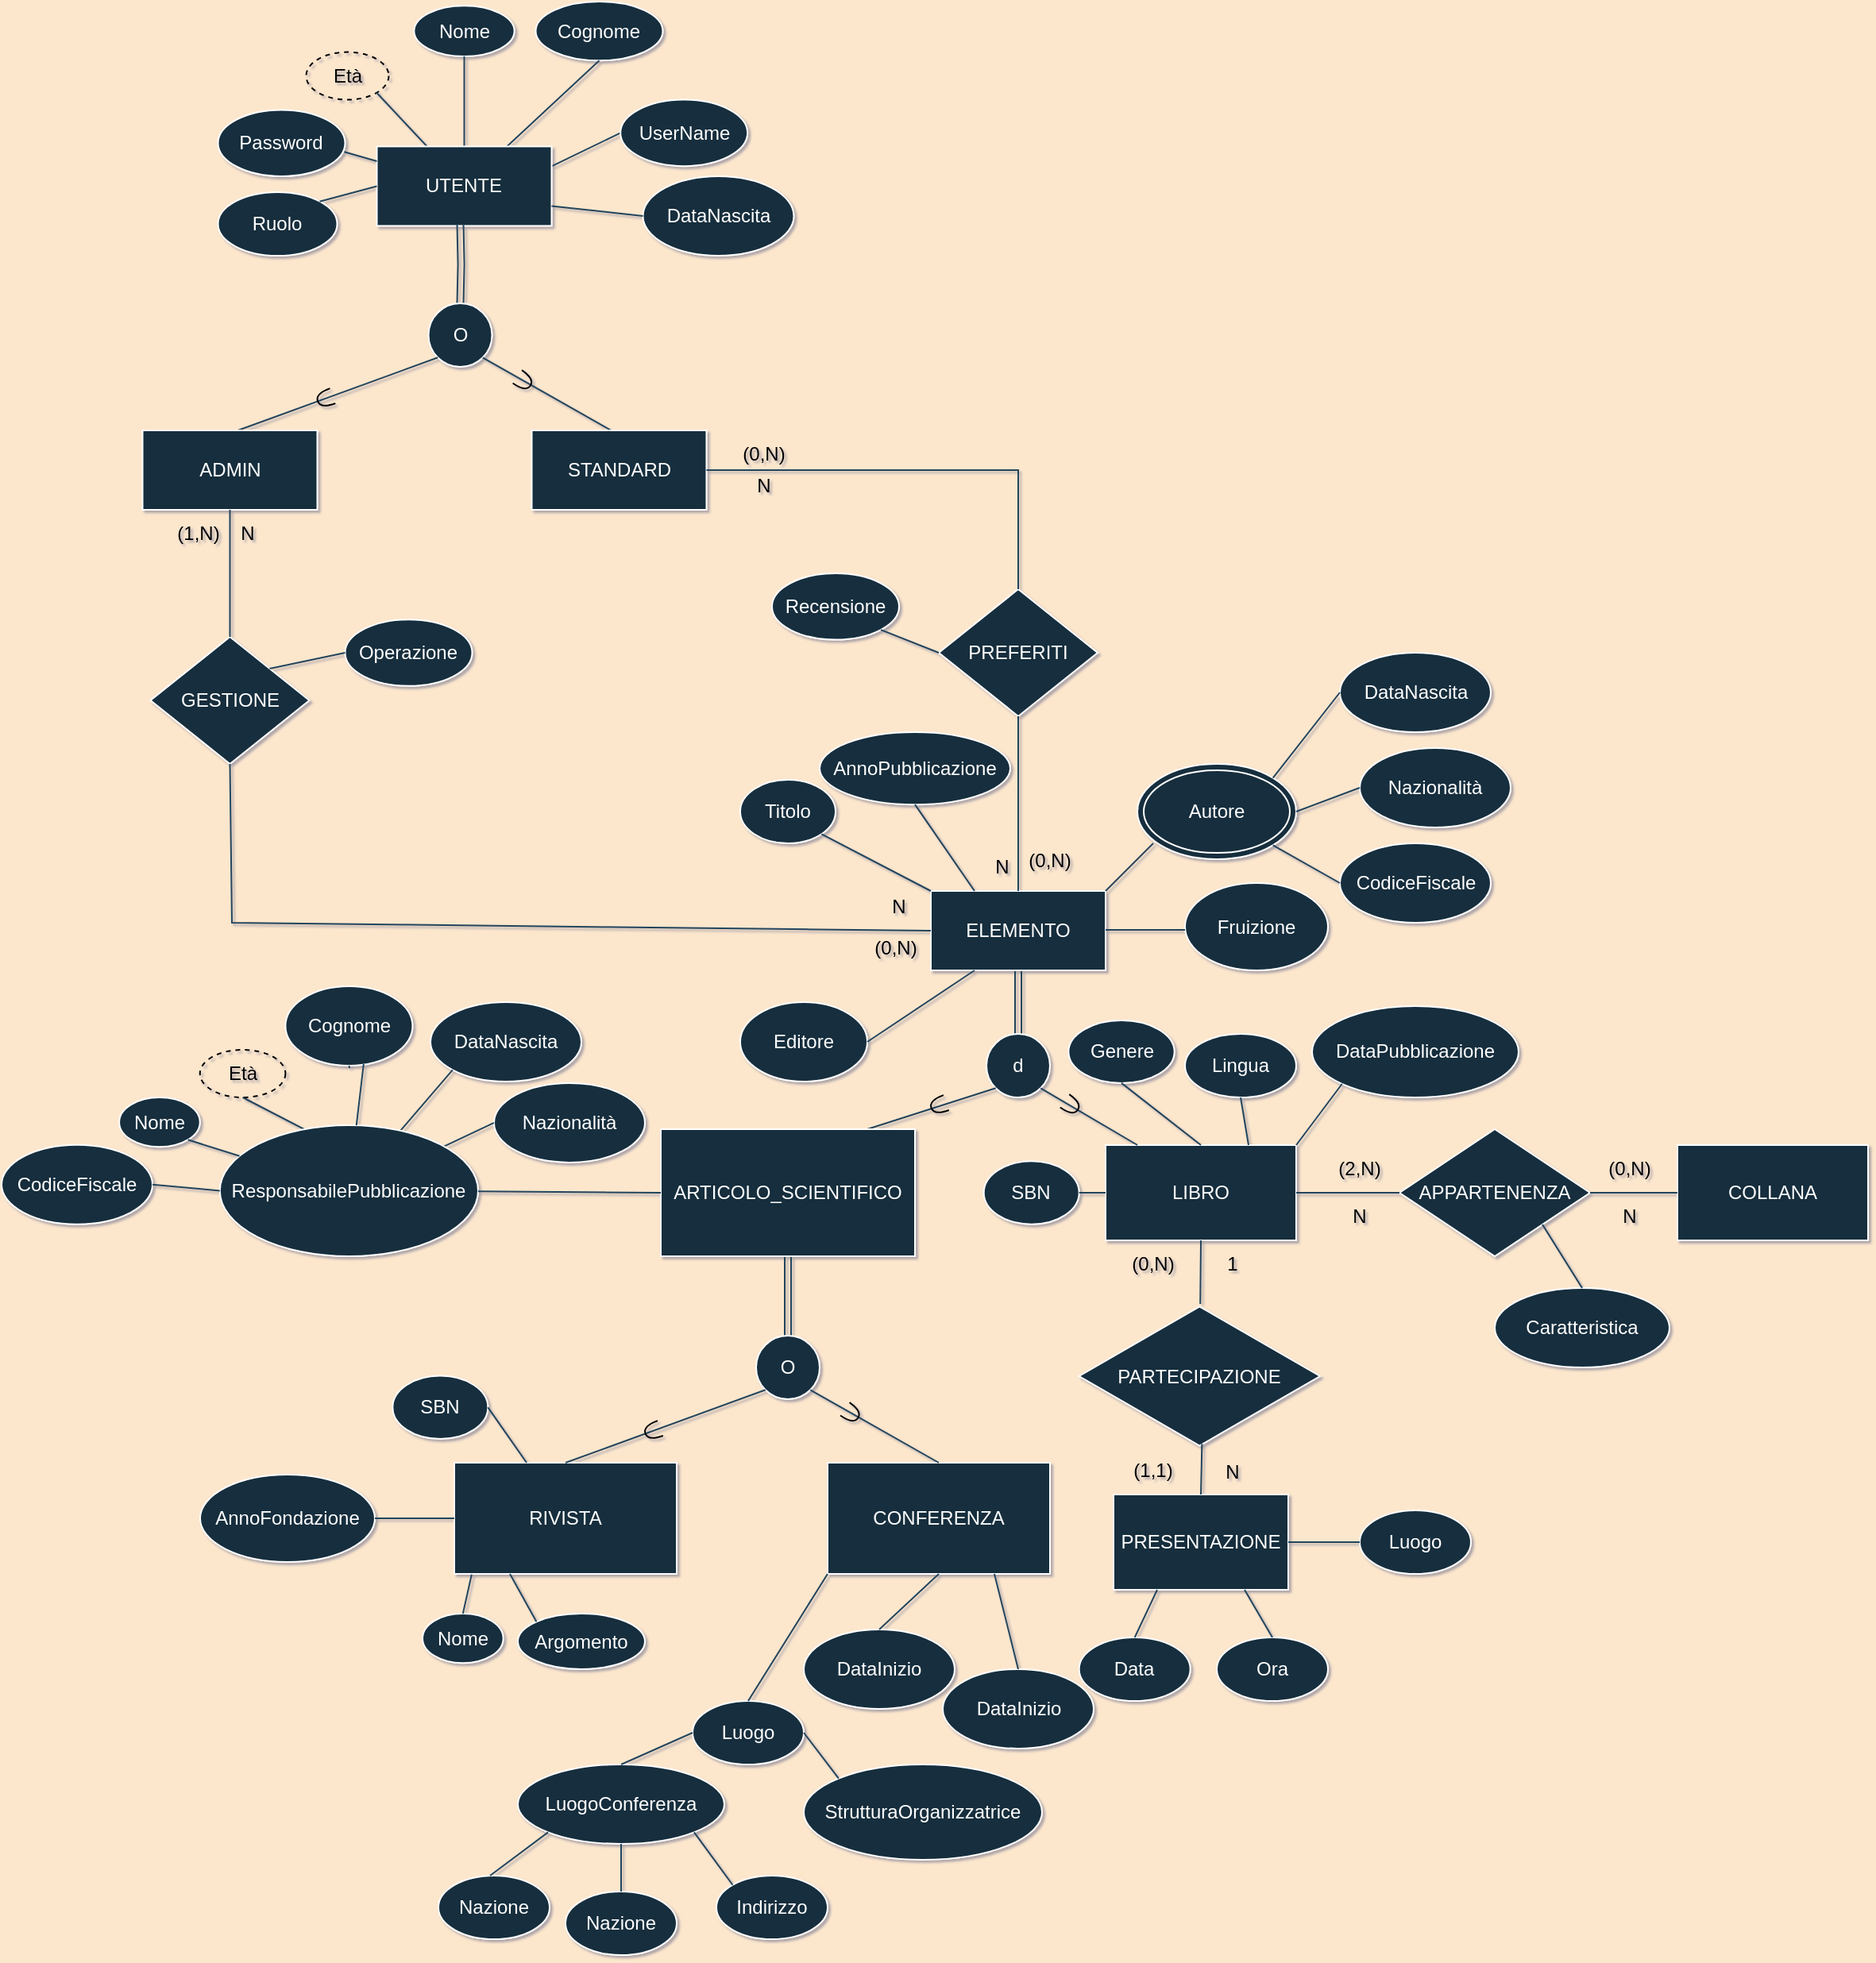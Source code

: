<mxfile version="20.6.0" type="device"><diagram id="M-CdDoBV60Qnlm4ifn4K" name="Pagina-1"><mxGraphModel dx="2153" dy="1715" grid="1" gridSize="10" guides="1" tooltips="1" connect="1" arrows="1" fold="1" page="1" pageScale="1" pageWidth="827" pageHeight="1169" background="#FCE7CD" math="0" shadow="1"><root><mxCell id="0"/><mxCell id="1" parent="0"/><mxCell id="KIYsPXz1NXXI_963rC55-44" style="edgeStyle=orthogonalEdgeStyle;shape=link;rounded=0;orthogonalLoop=1;jettySize=auto;html=1;exitX=0.5;exitY=1;exitDx=0;exitDy=0;labelBackgroundColor=#FCE7CD;strokeColor=#23445D;" parent="1" source="KIYsPXz1NXXI_963rC55-1" edge="1"><mxGeometry relative="1" as="geometry"><mxPoint x="80" y="230.0" as="targetPoint"/></mxGeometry></mxCell><mxCell id="KIYsPXz1NXXI_963rC55-1" value="ELEMENTO" style="rounded=0;whiteSpace=wrap;html=1;fillColor=#182E3E;strokeColor=#FFFFFF;fontColor=#FFFFFF;" parent="1" vertex="1"><mxGeometry x="25" y="140" width="110" height="50" as="geometry"/></mxCell><mxCell id="KIYsPXz1NXXI_963rC55-2" value="ARTICOLO_SCIENTIFICO" style="rounded=0;whiteSpace=wrap;html=1;fillColor=#182E3E;strokeColor=#FFFFFF;fontColor=#FFFFFF;" parent="1" vertex="1"><mxGeometry x="-145" y="290" width="160" height="80" as="geometry"/></mxCell><mxCell id="KIYsPXz1NXXI_963rC55-3" value="LIBRO" style="rounded=0;whiteSpace=wrap;html=1;fillColor=#182E3E;strokeColor=#FFFFFF;fontColor=#FFFFFF;" parent="1" vertex="1"><mxGeometry x="135" y="300" width="120" height="60" as="geometry"/></mxCell><mxCell id="KIYsPXz1NXXI_963rC55-4" value="Titolo" style="ellipse;whiteSpace=wrap;html=1;fillColor=#182E3E;strokeColor=#FFFFFF;fontColor=#FFFFFF;" parent="1" vertex="1"><mxGeometry x="-95" y="70" width="60" height="40" as="geometry"/></mxCell><mxCell id="KIYsPXz1NXXI_963rC55-8" value="" style="endArrow=none;html=1;rounded=0;exitX=1;exitY=1;exitDx=0;exitDy=0;labelBackgroundColor=#FCE7CD;strokeColor=#23445D;entryX=0;entryY=0;entryDx=0;entryDy=0;" parent="1" source="KIYsPXz1NXXI_963rC55-4" target="KIYsPXz1NXXI_963rC55-1" edge="1"><mxGeometry width="50" height="50" relative="1" as="geometry"><mxPoint x="35" y="120" as="sourcePoint"/><mxPoint x="85" y="70" as="targetPoint"/></mxGeometry></mxCell><mxCell id="KIYsPXz1NXXI_963rC55-9" value="AnnoPubblicazione" style="ellipse;whiteSpace=wrap;html=1;fillColor=#182E3E;strokeColor=#FFFFFF;fontColor=#FFFFFF;" parent="1" vertex="1"><mxGeometry x="-45" y="40" width="120" height="45.58" as="geometry"/></mxCell><mxCell id="KIYsPXz1NXXI_963rC55-11" value="" style="endArrow=none;html=1;rounded=0;entryX=0.5;entryY=1;entryDx=0;entryDy=0;labelBackgroundColor=#FCE7CD;strokeColor=#23445D;exitX=0.25;exitY=0;exitDx=0;exitDy=0;" parent="1" target="KIYsPXz1NXXI_963rC55-9" edge="1" source="KIYsPXz1NXXI_963rC55-1"><mxGeometry width="50" height="50" relative="1" as="geometry"><mxPoint x="75" y="140" as="sourcePoint"/><mxPoint x="125" y="90" as="targetPoint"/></mxGeometry></mxCell><mxCell id="KIYsPXz1NXXI_963rC55-12" value="Autore" style="ellipse;shape=doubleEllipse;whiteSpace=wrap;html=1;fillColor=#182E3E;strokeColor=#FFFFFF;fontColor=#FFFFFF;" parent="1" vertex="1"><mxGeometry x="155" y="60" width="100" height="60" as="geometry"/></mxCell><mxCell id="KIYsPXz1NXXI_963rC55-13" value="" style="endArrow=none;html=1;rounded=0;labelBackgroundColor=#FCE7CD;strokeColor=#23445D;" parent="1" edge="1"><mxGeometry width="50" height="50" relative="1" as="geometry"><mxPoint x="135" y="140" as="sourcePoint"/><mxPoint x="165" y="110" as="targetPoint"/></mxGeometry></mxCell><mxCell id="KIYsPXz1NXXI_963rC55-14" value="Nome" style="ellipse;whiteSpace=wrap;html=1;fillColor=#182E3E;strokeColor=#FFFFFF;fontColor=#FFFFFF;" parent="1" vertex="1"><mxGeometry x="-300.33" y="-417.34" width="63.16" height="31.79" as="geometry"/></mxCell><mxCell id="KIYsPXz1NXXI_963rC55-15" value="" style="endArrow=none;html=1;rounded=0;exitX=0.5;exitY=1;exitDx=0;exitDy=0;labelBackgroundColor=#FCE7CD;strokeColor=#23445D;" parent="1" source="KIYsPXz1NXXI_963rC55-14" target="_2MecV2IiAmUGZykWip9-86" edge="1"><mxGeometry width="50" height="50" relative="1" as="geometry"><mxPoint x="-229.76" y="-395.84" as="sourcePoint"/><mxPoint x="-285.197" y="-337.004" as="targetPoint"/></mxGeometry></mxCell><mxCell id="KIYsPXz1NXXI_963rC55-16" value="Cognome" style="ellipse;whiteSpace=wrap;html=1;fillColor=#182E3E;strokeColor=#FFFFFF;fontColor=#FFFFFF;" parent="1" vertex="1"><mxGeometry x="-223.75" y="-420" width="80" height="37.11" as="geometry"/></mxCell><mxCell id="KIYsPXz1NXXI_963rC55-19" value="" style="endArrow=none;html=1;rounded=0;entryX=0.5;entryY=1;entryDx=0;entryDy=0;labelBackgroundColor=#FCE7CD;strokeColor=#23445D;" parent="1" source="_2MecV2IiAmUGZykWip9-86" target="KIYsPXz1NXXI_963rC55-16" edge="1"><mxGeometry width="50" height="50" relative="1" as="geometry"><mxPoint x="-263.261" y="-335.489" as="sourcePoint"/><mxPoint x="-198.93" y="-377" as="targetPoint"/></mxGeometry></mxCell><mxCell id="KIYsPXz1NXXI_963rC55-20" value="Editore" style="ellipse;whiteSpace=wrap;html=1;fillColor=#182E3E;strokeColor=#FFFFFF;fontColor=#FFFFFF;" parent="1" vertex="1"><mxGeometry x="-95" y="210" width="80" height="50" as="geometry"/></mxCell><mxCell id="KIYsPXz1NXXI_963rC55-22" value="" style="endArrow=none;html=1;rounded=0;exitX=1;exitY=0.5;exitDx=0;exitDy=0;entryX=0.25;entryY=1;entryDx=0;entryDy=0;labelBackgroundColor=#FCE7CD;strokeColor=#23445D;" parent="1" source="KIYsPXz1NXXI_963rC55-20" target="KIYsPXz1NXXI_963rC55-1" edge="1"><mxGeometry width="50" height="50" relative="1" as="geometry"><mxPoint x="155" y="210" as="sourcePoint"/><mxPoint x="205" y="160" as="targetPoint"/></mxGeometry></mxCell><mxCell id="KIYsPXz1NXXI_963rC55-23" value="Fruizione" style="ellipse;whiteSpace=wrap;html=1;fillColor=#182E3E;strokeColor=#FFFFFF;fontColor=#FFFFFF;" parent="1" vertex="1"><mxGeometry x="185" y="135" width="90" height="55" as="geometry"/></mxCell><mxCell id="KIYsPXz1NXXI_963rC55-24" value="" style="endArrow=none;html=1;rounded=0;exitX=1;exitY=0.5;exitDx=0;exitDy=0;entryX=0;entryY=0.5;entryDx=0;entryDy=0;labelBackgroundColor=#FCE7CD;strokeColor=#23445D;" parent="1" edge="1"><mxGeometry width="50" height="50" relative="1" as="geometry"><mxPoint x="135" y="164.5" as="sourcePoint"/><mxPoint x="185" y="164.5" as="targetPoint"/></mxGeometry></mxCell><mxCell id="KIYsPXz1NXXI_963rC55-25" value="DataPubblicazione" style="ellipse;whiteSpace=wrap;html=1;fillColor=#182E3E;strokeColor=#FFFFFF;fontColor=#FFFFFF;" parent="1" vertex="1"><mxGeometry x="265" y="212.5" width="130" height="57.5" as="geometry"/></mxCell><mxCell id="KIYsPXz1NXXI_963rC55-27" value="Luogo" style="ellipse;whiteSpace=wrap;html=1;fillColor=#182E3E;strokeColor=#FFFFFF;fontColor=#FFFFFF;" parent="1" vertex="1"><mxGeometry x="295" y="530" width="70" height="40" as="geometry"/></mxCell><mxCell id="KIYsPXz1NXXI_963rC55-29" value="COLLANA" style="rounded=0;whiteSpace=wrap;html=1;fillColor=#182E3E;strokeColor=#FFFFFF;fontColor=#FFFFFF;" parent="1" vertex="1"><mxGeometry x="495" y="300" width="120" height="60" as="geometry"/></mxCell><mxCell id="KIYsPXz1NXXI_963rC55-30" value="APPARTENENZA" style="rhombus;whiteSpace=wrap;html=1;fillColor=#182E3E;strokeColor=#FFFFFF;fontColor=#FFFFFF;" parent="1" vertex="1"><mxGeometry x="320" y="290" width="120" height="80" as="geometry"/></mxCell><mxCell id="KIYsPXz1NXXI_963rC55-31" value="" style="endArrow=none;html=1;rounded=0;entryX=0;entryY=0.5;entryDx=0;entryDy=0;exitX=1;exitY=0.5;exitDx=0;exitDy=0;labelBackgroundColor=#FCE7CD;strokeColor=#23445D;fontColor=#000000;" parent="1" source="KIYsPXz1NXXI_963rC55-3" target="KIYsPXz1NXXI_963rC55-30" edge="1"><mxGeometry width="50" height="50" relative="1" as="geometry"><mxPoint x="155" y="340" as="sourcePoint"/><mxPoint x="205" y="290" as="targetPoint"/></mxGeometry></mxCell><mxCell id="KIYsPXz1NXXI_963rC55-33" value="N" style="text;html=1;strokeColor=none;fillColor=none;align=center;verticalAlign=middle;whiteSpace=wrap;rounded=0;fontColor=#000000;" parent="1" vertex="1"><mxGeometry x="435" y="330" width="60" height="30" as="geometry"/></mxCell><mxCell id="KIYsPXz1NXXI_963rC55-34" value="N" style="text;html=1;strokeColor=none;fillColor=none;align=center;verticalAlign=middle;whiteSpace=wrap;rounded=0;fontColor=#000000;" parent="1" vertex="1"><mxGeometry x="265" y="330" width="60" height="30" as="geometry"/></mxCell><mxCell id="KIYsPXz1NXXI_963rC55-37" value="(2,N)" style="text;html=1;strokeColor=none;fillColor=none;align=center;verticalAlign=middle;whiteSpace=wrap;rounded=0;fontColor=#000000;" parent="1" vertex="1"><mxGeometry x="265" y="300" width="60" height="30" as="geometry"/></mxCell><mxCell id="KIYsPXz1NXXI_963rC55-38" value="(0,N)" style="text;html=1;strokeColor=none;fillColor=none;align=center;verticalAlign=middle;whiteSpace=wrap;rounded=0;fontColor=#000000;" parent="1" vertex="1"><mxGeometry x="435" y="300" width="60" height="30" as="geometry"/></mxCell><mxCell id="KIYsPXz1NXXI_963rC55-40" value="PRESENTAZIONE" style="rounded=0;whiteSpace=wrap;html=1;fillColor=#182E3E;strokeColor=#FFFFFF;fontColor=#FFFFFF;" parent="1" vertex="1"><mxGeometry x="140" y="520" width="110" height="60" as="geometry"/></mxCell><mxCell id="KIYsPXz1NXXI_963rC55-41" value="Data" style="ellipse;whiteSpace=wrap;html=1;fillColor=#182E3E;strokeColor=#FFFFFF;fontColor=#FFFFFF;" parent="1" vertex="1"><mxGeometry x="118.34" y="610" width="70" height="40" as="geometry"/></mxCell><mxCell id="KIYsPXz1NXXI_963rC55-42" value="" style="endArrow=none;html=1;rounded=0;entryX=0;entryY=0.5;entryDx=0;entryDy=0;exitX=1;exitY=0.5;exitDx=0;exitDy=0;labelBackgroundColor=#FCE7CD;strokeColor=#23445D;fontColor=#000000;" parent="1" source="KIYsPXz1NXXI_963rC55-40" target="KIYsPXz1NXXI_963rC55-27" edge="1"><mxGeometry width="50" height="50" relative="1" as="geometry"><mxPoint x="175" y="510" as="sourcePoint"/><mxPoint x="225" y="460" as="targetPoint"/></mxGeometry></mxCell><mxCell id="KIYsPXz1NXXI_963rC55-43" value="" style="endArrow=none;html=1;rounded=0;exitX=0.5;exitY=0;exitDx=0;exitDy=0;entryX=0.25;entryY=1;entryDx=0;entryDy=0;labelBackgroundColor=#FCE7CD;strokeColor=#23445D;" parent="1" source="KIYsPXz1NXXI_963rC55-41" target="KIYsPXz1NXXI_963rC55-40" edge="1"><mxGeometry width="50" height="50" relative="1" as="geometry"><mxPoint x="175" y="510" as="sourcePoint"/><mxPoint x="225" y="460" as="targetPoint"/></mxGeometry></mxCell><mxCell id="KIYsPXz1NXXI_963rC55-45" value="d" style="ellipse;whiteSpace=wrap;html=1;aspect=fixed;fillColor=#182E3E;strokeColor=#FFFFFF;fontColor=#FFFFFF;" parent="1" vertex="1"><mxGeometry x="60" y="230" width="40" height="40" as="geometry"/></mxCell><mxCell id="KIYsPXz1NXXI_963rC55-66" value="" style="endArrow=none;html=1;rounded=0;entryX=1;entryY=1;entryDx=0;entryDy=0;exitX=0.167;exitY=0;exitDx=0;exitDy=0;startArrow=none;exitPerimeter=0;labelBackgroundColor=#FCE7CD;strokeColor=#23445D;" parent="1" source="KIYsPXz1NXXI_963rC55-3" target="KIYsPXz1NXXI_963rC55-45" edge="1"><mxGeometry width="50" height="50" relative="1" as="geometry"><mxPoint x="-15" y="290" as="sourcePoint"/><mxPoint x="35" y="240" as="targetPoint"/></mxGeometry></mxCell><mxCell id="KIYsPXz1NXXI_963rC55-68" value="" style="endArrow=none;html=1;rounded=0;entryX=0;entryY=1;entryDx=0;entryDy=0;labelBackgroundColor=#FCE7CD;strokeColor=#23445D;" parent="1" target="KIYsPXz1NXXI_963rC55-45" edge="1"><mxGeometry width="50" height="50" relative="1" as="geometry"><mxPoint x="-15" y="290" as="sourcePoint"/><mxPoint x="65.858" y="264.142" as="targetPoint"/></mxGeometry></mxCell><mxCell id="KIYsPXz1NXXI_963rC55-75" value="PARTECIPAZIONE" style="html=1;whiteSpace=wrap;aspect=fixed;shape=isoRectangle;fillColor=#182E3E;strokeColor=#FFFFFF;fontColor=#FFFFFF;" parent="1" vertex="1"><mxGeometry x="118.34" y="400" width="151.66" height="91" as="geometry"/></mxCell><mxCell id="KIYsPXz1NXXI_963rC55-76" value="" style="endArrow=none;html=1;rounded=0;entryX=0.5;entryY=1;entryDx=0;entryDy=0;labelBackgroundColor=#FCE7CD;strokeColor=#23445D;fontColor=#000000;" parent="1" source="KIYsPXz1NXXI_963rC55-75" target="KIYsPXz1NXXI_963rC55-3" edge="1"><mxGeometry width="50" height="50" relative="1" as="geometry"><mxPoint x="25" y="370" as="sourcePoint"/><mxPoint x="75" y="320" as="targetPoint"/></mxGeometry></mxCell><mxCell id="KIYsPXz1NXXI_963rC55-78" value="" style="endArrow=none;html=1;rounded=0;entryX=0.51;entryY=0.968;entryDx=0;entryDy=0;entryPerimeter=0;exitX=0.5;exitY=0;exitDx=0;exitDy=0;labelBackgroundColor=#FCE7CD;strokeColor=#23445D;fontColor=#000000;" parent="1" source="KIYsPXz1NXXI_963rC55-40" target="KIYsPXz1NXXI_963rC55-75" edge="1"><mxGeometry width="50" height="50" relative="1" as="geometry"><mxPoint x="25" y="510" as="sourcePoint"/><mxPoint x="75" y="460" as="targetPoint"/></mxGeometry></mxCell><mxCell id="KIYsPXz1NXXI_963rC55-79" value="N" style="text;html=1;strokeColor=none;fillColor=none;align=center;verticalAlign=middle;whiteSpace=wrap;rounded=0;fontColor=#000000;" parent="1" vertex="1"><mxGeometry x="185" y="491" width="60" height="30" as="geometry"/></mxCell><mxCell id="KIYsPXz1NXXI_963rC55-80" value="1" style="text;html=1;strokeColor=none;fillColor=none;align=center;verticalAlign=middle;whiteSpace=wrap;rounded=0;fontColor=#000000;" parent="1" vertex="1"><mxGeometry x="185" y="360" width="60" height="30" as="geometry"/></mxCell><mxCell id="KIYsPXz1NXXI_963rC55-81" value="(0,N)" style="text;html=1;strokeColor=none;fillColor=none;align=center;verticalAlign=middle;whiteSpace=wrap;rounded=0;fontColor=#000000;" parent="1" vertex="1"><mxGeometry x="135" y="360" width="60" height="30" as="geometry"/></mxCell><mxCell id="KIYsPXz1NXXI_963rC55-82" value="(1,1)" style="text;html=1;strokeColor=none;fillColor=none;align=center;verticalAlign=middle;whiteSpace=wrap;rounded=0;fontColor=#000000;" parent="1" vertex="1"><mxGeometry x="135" y="490" width="60" height="30" as="geometry"/></mxCell><mxCell id="KIYsPXz1NXXI_963rC55-83" value="" style="endArrow=none;html=1;rounded=0;entryX=0;entryY=1;entryDx=0;entryDy=0;labelBackgroundColor=#FCE7CD;strokeColor=#23445D;exitX=1;exitY=0;exitDx=0;exitDy=0;" parent="1" target="KIYsPXz1NXXI_963rC55-25" edge="1" source="KIYsPXz1NXXI_963rC55-3"><mxGeometry width="50" height="50" relative="1" as="geometry"><mxPoint x="209" y="300" as="sourcePoint"/><mxPoint x="259" y="250" as="targetPoint"/></mxGeometry></mxCell><mxCell id="KIYsPXz1NXXI_963rC55-84" value="DataNascita" style="ellipse;whiteSpace=wrap;html=1;fillColor=#182E3E;strokeColor=#FFFFFF;fontColor=#FFFFFF;" parent="1" vertex="1"><mxGeometry x="282.5" y="-10" width="95" height="50" as="geometry"/></mxCell><mxCell id="KIYsPXz1NXXI_963rC55-86" value="" style="endArrow=none;html=1;rounded=0;exitX=1;exitY=0.25;exitDx=0;exitDy=0;labelBackgroundColor=#FCE7CD;strokeColor=#23445D;entryX=0;entryY=0.5;entryDx=0;entryDy=0;" parent="1" source="_2MecV2IiAmUGZykWip9-86" target="_2MecV2IiAmUGZykWip9-87" edge="1"><mxGeometry width="50" height="50" relative="1" as="geometry"><mxPoint x="-243.575" y="-328.213" as="sourcePoint"/><mxPoint x="-192.09" y="-368.21" as="targetPoint"/></mxGeometry></mxCell><mxCell id="KIYsPXz1NXXI_963rC55-87" value="CodiceFiscale" style="ellipse;whiteSpace=wrap;html=1;fillColor=#182E3E;strokeColor=#FFFFFF;fontColor=#FFFFFF;" parent="1" vertex="1"><mxGeometry x="282.5" y="110" width="95" height="50" as="geometry"/></mxCell><mxCell id="KIYsPXz1NXXI_963rC55-88" value="" style="endArrow=none;html=1;rounded=0;entryX=0;entryY=0.5;entryDx=0;entryDy=0;exitX=1;exitY=1;exitDx=0;exitDy=0;labelBackgroundColor=#FCE7CD;strokeColor=#23445D;" parent="1" source="KIYsPXz1NXXI_963rC55-12" target="KIYsPXz1NXXI_963rC55-87" edge="1"><mxGeometry width="50" height="50" relative="1" as="geometry"><mxPoint x="215" y="230" as="sourcePoint"/><mxPoint x="265" y="180" as="targetPoint"/></mxGeometry></mxCell><mxCell id="HXUEYXObNeZ3FaIWYVhp-1" value="" style="endArrow=none;html=1;rounded=0;entryX=0;entryY=0.5;entryDx=0;entryDy=0;labelBackgroundColor=#FCE7CD;strokeColor=#23445D;fontColor=#000000;" parent="1" source="KIYsPXz1NXXI_963rC55-30" target="KIYsPXz1NXXI_963rC55-29" edge="1"><mxGeometry width="50" height="50" relative="1" as="geometry"><mxPoint x="335" y="390" as="sourcePoint"/><mxPoint x="385" y="340" as="targetPoint"/></mxGeometry></mxCell><mxCell id="_2MecV2IiAmUGZykWip9-1" value="Nazionalità" style="ellipse;whiteSpace=wrap;html=1;strokeColor=#FFFFFF;fontColor=#FFFFFF;fillColor=#182E3E;" vertex="1" parent="1"><mxGeometry x="295" y="50" width="95" height="50" as="geometry"/></mxCell><mxCell id="_2MecV2IiAmUGZykWip9-5" value="" style="endArrow=none;html=1;rounded=0;strokeColor=#23445D;entryX=0;entryY=0.5;entryDx=0;entryDy=0;exitX=1;exitY=0.5;exitDx=0;exitDy=0;" edge="1" parent="1" source="KIYsPXz1NXXI_963rC55-12" target="_2MecV2IiAmUGZykWip9-1"><mxGeometry width="50" height="50" relative="1" as="geometry"><mxPoint x="145" y="90" as="sourcePoint"/><mxPoint x="195" y="40" as="targetPoint"/></mxGeometry></mxCell><mxCell id="_2MecV2IiAmUGZykWip9-6" value="&lt;font color=&quot;#000000&quot;&gt;Età&lt;/font&gt;" style="ellipse;whiteSpace=wrap;html=1;align=center;dashed=1;strokeColor=#000000;fontColor=#FFFFFF;fillColor=none;" vertex="1" parent="1"><mxGeometry x="-368.25" y="-388.21" width="52" height="30" as="geometry"/></mxCell><mxCell id="_2MecV2IiAmUGZykWip9-7" value="" style="endArrow=none;html=1;rounded=0;strokeColor=#23445D;fontColor=#000000;exitX=1;exitY=1;exitDx=0;exitDy=0;" edge="1" parent="1" source="_2MecV2IiAmUGZykWip9-6" target="_2MecV2IiAmUGZykWip9-86"><mxGeometry width="50" height="50" relative="1" as="geometry"><mxPoint x="-388.93" y="-247" as="sourcePoint"/><mxPoint x="-314.285" y="-328.213" as="targetPoint"/></mxGeometry></mxCell><mxCell id="_2MecV2IiAmUGZykWip9-8" value="" style="shape=requiredInterface;html=1;verticalLabelPosition=bottom;sketch=0;strokeColor=#000000;fontColor=#000000;fillColor=none;rotation=35;" vertex="1" parent="1"><mxGeometry x="108.34" y="270" width="10" height="10" as="geometry"/></mxCell><mxCell id="_2MecV2IiAmUGZykWip9-9" value="" style="shape=requiredInterface;html=1;verticalLabelPosition=bottom;sketch=0;strokeColor=#000000;fontColor=#000000;fillColor=none;rotation=-200;" vertex="1" parent="1"><mxGeometry x="25.0" y="270" width="10" height="10" as="geometry"/></mxCell><mxCell id="_2MecV2IiAmUGZykWip9-11" value="Lingua" style="ellipse;whiteSpace=wrap;html=1;fillColor=#182E3E;strokeColor=#FFFFFF;fontColor=#FFFFFF;" vertex="1" parent="1"><mxGeometry x="185" y="230" width="70" height="40" as="geometry"/></mxCell><mxCell id="_2MecV2IiAmUGZykWip9-12" value="" style="endArrow=none;html=1;rounded=0;strokeColor=#23445D;fontColor=#000000;entryX=0.5;entryY=1;entryDx=0;entryDy=0;exitX=0.75;exitY=0;exitDx=0;exitDy=0;" edge="1" parent="1" source="KIYsPXz1NXXI_963rC55-3" target="_2MecV2IiAmUGZykWip9-11"><mxGeometry width="50" height="50" relative="1" as="geometry"><mxPoint x="175" y="340" as="sourcePoint"/><mxPoint x="225" y="290" as="targetPoint"/></mxGeometry></mxCell><mxCell id="_2MecV2IiAmUGZykWip9-13" value="Genere" style="ellipse;whiteSpace=wrap;html=1;fillColor=#182E3E;strokeColor=#FFFFFF;fontColor=#FFFFFF;" vertex="1" parent="1"><mxGeometry x="111.68" y="221.56" width="66.66" height="39.38" as="geometry"/></mxCell><mxCell id="_2MecV2IiAmUGZykWip9-14" value="" style="endArrow=none;html=1;rounded=0;strokeColor=#23445D;fontColor=#000000;entryX=0.5;entryY=1;entryDx=0;entryDy=0;exitX=0.5;exitY=0;exitDx=0;exitDy=0;" edge="1" parent="1" source="KIYsPXz1NXXI_963rC55-3" target="_2MecV2IiAmUGZykWip9-13"><mxGeometry width="50" height="50" relative="1" as="geometry"><mxPoint x="175" y="340" as="sourcePoint"/><mxPoint x="225" y="290" as="targetPoint"/></mxGeometry></mxCell><mxCell id="_2MecV2IiAmUGZykWip9-15" value="SBN" style="ellipse;whiteSpace=wrap;html=1;fillColor=#182E3E;strokeColor=#FFFFFF;fontColor=#FFFFFF;" vertex="1" parent="1"><mxGeometry x="58.34" y="310.16" width="60" height="39.69" as="geometry"/></mxCell><mxCell id="_2MecV2IiAmUGZykWip9-17" value="" style="endArrow=none;html=1;rounded=0;strokeColor=#23445D;fontColor=#000000;exitX=1;exitY=0.5;exitDx=0;exitDy=0;entryX=0;entryY=0.5;entryDx=0;entryDy=0;" edge="1" parent="1" source="_2MecV2IiAmUGZykWip9-15" target="KIYsPXz1NXXI_963rC55-3"><mxGeometry width="50" height="50" relative="1" as="geometry"><mxPoint x="175" y="340" as="sourcePoint"/><mxPoint x="225" y="290" as="targetPoint"/></mxGeometry></mxCell><mxCell id="_2MecV2IiAmUGZykWip9-18" value="Ora" style="ellipse;whiteSpace=wrap;html=1;fillColor=#182E3E;strokeColor=#FFFFFF;fontColor=#FFFFFF;" vertex="1" parent="1"><mxGeometry x="205" y="610" width="70" height="40" as="geometry"/></mxCell><mxCell id="_2MecV2IiAmUGZykWip9-19" value="" style="endArrow=none;html=1;rounded=0;exitX=0.5;exitY=0;exitDx=0;exitDy=0;entryX=0.75;entryY=1;entryDx=0;entryDy=0;labelBackgroundColor=#FCE7CD;strokeColor=#23445D;" edge="1" source="_2MecV2IiAmUGZykWip9-18" parent="1" target="KIYsPXz1NXXI_963rC55-40"><mxGeometry width="50" height="50" relative="1" as="geometry"><mxPoint x="261.66" y="510" as="sourcePoint"/><mxPoint x="254.16" y="580" as="targetPoint"/></mxGeometry></mxCell><mxCell id="_2MecV2IiAmUGZykWip9-35" style="edgeStyle=orthogonalEdgeStyle;shape=link;rounded=0;orthogonalLoop=1;jettySize=auto;html=1;exitX=0.5;exitY=1;exitDx=0;exitDy=0;strokeColor=#23445D;fontColor=#000000;" edge="1" parent="1" source="_2MecV2IiAmUGZykWip9-21" target="_2MecV2IiAmUGZykWip9-30"><mxGeometry relative="1" as="geometry"><mxPoint x="-65.143" y="420" as="targetPoint"/></mxGeometry></mxCell><mxCell id="_2MecV2IiAmUGZykWip9-21" value="ARTICOLO_SCIENTIFICO" style="rounded=0;whiteSpace=wrap;html=1;fillColor=#182E3E;strokeColor=#FFFFFF;fontColor=#FFFFFF;" vertex="1" parent="1"><mxGeometry x="-145" y="290" width="160" height="80" as="geometry"/></mxCell><mxCell id="_2MecV2IiAmUGZykWip9-22" value="RIVISTA" style="rounded=0;whiteSpace=wrap;html=1;fillColor=#182E3E;strokeColor=#FFFFFF;fontColor=#FFFFFF;" vertex="1" parent="1"><mxGeometry x="-275" y="500" width="140" height="70" as="geometry"/></mxCell><mxCell id="_2MecV2IiAmUGZykWip9-23" value="CONFERENZA" style="rounded=0;whiteSpace=wrap;html=1;fillColor=#182E3E;strokeColor=#FFFFFF;fontColor=#FFFFFF;" vertex="1" parent="1"><mxGeometry x="-40" y="500" width="140" height="70" as="geometry"/></mxCell><mxCell id="_2MecV2IiAmUGZykWip9-30" value="O" style="ellipse;whiteSpace=wrap;html=1;aspect=fixed;fillColor=#182E3E;strokeColor=#FFFFFF;fontColor=#FFFFFF;" vertex="1" parent="1"><mxGeometry x="-85.0" y="420" width="40" height="40" as="geometry"/></mxCell><mxCell id="_2MecV2IiAmUGZykWip9-31" value="" style="endArrow=none;html=1;rounded=0;entryX=1;entryY=1;entryDx=0;entryDy=0;exitX=0.5;exitY=0;exitDx=0;exitDy=0;startArrow=none;labelBackgroundColor=#FCE7CD;strokeColor=#23445D;" edge="1" parent="1" target="_2MecV2IiAmUGZykWip9-30" source="_2MecV2IiAmUGZykWip9-23"><mxGeometry width="50" height="50" relative="1" as="geometry"><mxPoint x="5.0" y="471" as="sourcePoint"/><mxPoint x="-115.04" y="411" as="targetPoint"/></mxGeometry></mxCell><mxCell id="_2MecV2IiAmUGZykWip9-32" value="" style="endArrow=none;html=1;rounded=0;entryX=0;entryY=1;entryDx=0;entryDy=0;labelBackgroundColor=#FCE7CD;strokeColor=#23445D;exitX=0.5;exitY=0;exitDx=0;exitDy=0;" edge="1" parent="1" target="_2MecV2IiAmUGZykWip9-30" source="_2MecV2IiAmUGZykWip9-22"><mxGeometry width="50" height="50" relative="1" as="geometry"><mxPoint x="-165.04" y="461" as="sourcePoint"/><mxPoint x="-84.182" y="435.142" as="targetPoint"/></mxGeometry></mxCell><mxCell id="_2MecV2IiAmUGZykWip9-33" value="" style="shape=requiredInterface;html=1;verticalLabelPosition=bottom;sketch=0;strokeColor=#000000;fontColor=#000000;fillColor=none;rotation=35;" vertex="1" parent="1"><mxGeometry x="-30.0" y="464" width="10" height="10" as="geometry"/></mxCell><mxCell id="_2MecV2IiAmUGZykWip9-34" value="" style="shape=requiredInterface;html=1;verticalLabelPosition=bottom;sketch=0;strokeColor=#000000;fontColor=#000000;fillColor=none;rotation=-200;" vertex="1" parent="1"><mxGeometry x="-155.0" y="475" width="10" height="10" as="geometry"/></mxCell><mxCell id="_2MecV2IiAmUGZykWip9-36" value="Nome" style="ellipse;whiteSpace=wrap;html=1;fillColor=#182E3E;strokeColor=#FFFFFF;fontColor=#FFFFFF;" vertex="1" parent="1"><mxGeometry x="-295.0" y="595" width="50.83" height="31.16" as="geometry"/></mxCell><mxCell id="_2MecV2IiAmUGZykWip9-39" value="" style="endArrow=none;html=1;rounded=0;strokeColor=#23445D;fontColor=#000000;entryX=0.078;entryY=1.005;entryDx=0;entryDy=0;exitX=0.5;exitY=0;exitDx=0;exitDy=0;entryPerimeter=0;" edge="1" parent="1" source="_2MecV2IiAmUGZykWip9-36" target="_2MecV2IiAmUGZykWip9-22"><mxGeometry width="50" height="50" relative="1" as="geometry"><mxPoint x="15" y="625" as="sourcePoint"/><mxPoint x="-175" y="635" as="targetPoint"/></mxGeometry></mxCell><mxCell id="_2MecV2IiAmUGZykWip9-40" value="Argomento" style="ellipse;whiteSpace=wrap;html=1;fillColor=#182E3E;strokeColor=#FFFFFF;fontColor=#FFFFFF;" vertex="1" parent="1"><mxGeometry x="-235" y="595" width="80" height="35" as="geometry"/></mxCell><mxCell id="_2MecV2IiAmUGZykWip9-41" value="" style="endArrow=none;html=1;rounded=0;strokeColor=#23445D;fontColor=#000000;exitX=0.25;exitY=1;exitDx=0;exitDy=0;entryX=0;entryY=0;entryDx=0;entryDy=0;" edge="1" parent="1" source="_2MecV2IiAmUGZykWip9-22" target="_2MecV2IiAmUGZykWip9-40"><mxGeometry width="50" height="50" relative="1" as="geometry"><mxPoint x="-155" y="700" as="sourcePoint"/><mxPoint x="-105" y="650" as="targetPoint"/></mxGeometry></mxCell><mxCell id="_2MecV2IiAmUGZykWip9-42" value="AnnoFondazione" style="ellipse;whiteSpace=wrap;html=1;fillColor=#182E3E;strokeColor=#FFFFFF;fontColor=#FFFFFF;" vertex="1" parent="1"><mxGeometry x="-435" y="507.5" width="110" height="55" as="geometry"/></mxCell><mxCell id="_2MecV2IiAmUGZykWip9-43" value="" style="endArrow=none;html=1;rounded=0;strokeColor=#23445D;fontColor=#000000;exitX=1;exitY=0.5;exitDx=0;exitDy=0;entryX=0;entryY=0.5;entryDx=0;entryDy=0;" edge="1" parent="1" source="_2MecV2IiAmUGZykWip9-42" target="_2MecV2IiAmUGZykWip9-22"><mxGeometry width="50" height="50" relative="1" as="geometry"><mxPoint x="-95" y="630" as="sourcePoint"/><mxPoint x="-45" y="580" as="targetPoint"/></mxGeometry></mxCell><mxCell id="_2MecV2IiAmUGZykWip9-46" value="Nome" style="ellipse;whiteSpace=wrap;html=1;fillColor=#182E3E;strokeColor=#FFFFFF;fontColor=#FFFFFF;" vertex="1" parent="1"><mxGeometry x="-485.95" y="270" width="50.83" height="31.16" as="geometry"/></mxCell><mxCell id="_2MecV2IiAmUGZykWip9-48" value="Cognome" style="ellipse;whiteSpace=wrap;html=1;fillColor=#182E3E;strokeColor=#FFFFFF;fontColor=#FFFFFF;" vertex="1" parent="1"><mxGeometry x="-381.29" y="200" width="80" height="50" as="geometry"/></mxCell><mxCell id="_2MecV2IiAmUGZykWip9-49" value="" style="endArrow=none;html=1;rounded=0;entryX=0.5;entryY=1;entryDx=0;entryDy=0;labelBackgroundColor=#FCE7CD;strokeColor=#23445D;" edge="1" parent="1" target="_2MecV2IiAmUGZykWip9-48"><mxGeometry width="50" height="50" relative="1" as="geometry"><mxPoint x="-340.886" y="251.469" as="sourcePoint"/><mxPoint x="-276.34" y="210" as="targetPoint"/></mxGeometry></mxCell><mxCell id="_2MecV2IiAmUGZykWip9-50" value="DataNascita" style="ellipse;whiteSpace=wrap;html=1;fillColor=#182E3E;strokeColor=#FFFFFF;fontColor=#FFFFFF;" vertex="1" parent="1"><mxGeometry x="-290" y="210" width="95" height="50" as="geometry"/></mxCell><mxCell id="_2MecV2IiAmUGZykWip9-51" value="" style="endArrow=none;html=1;rounded=0;entryX=0;entryY=1;entryDx=0;entryDy=0;labelBackgroundColor=#FCE7CD;strokeColor=#23445D;" edge="1" parent="1" source="_2MecV2IiAmUGZykWip9-58" target="_2MecV2IiAmUGZykWip9-50"><mxGeometry width="50" height="50" relative="1" as="geometry"><mxPoint x="-320.985" y="258.787" as="sourcePoint"/><mxPoint x="-176.34" y="290" as="targetPoint"/></mxGeometry></mxCell><mxCell id="_2MecV2IiAmUGZykWip9-52" value="CodiceFiscale" style="ellipse;whiteSpace=wrap;html=1;fillColor=#182E3E;strokeColor=#FFFFFF;fontColor=#FFFFFF;" vertex="1" parent="1"><mxGeometry x="-560.0" y="299.85" width="95" height="50" as="geometry"/></mxCell><mxCell id="_2MecV2IiAmUGZykWip9-54" value="Nazionalità" style="ellipse;whiteSpace=wrap;html=1;strokeColor=#FFFFFF;fontColor=#FFFFFF;fillColor=#182E3E;" vertex="1" parent="1"><mxGeometry x="-250" y="260.94" width="95" height="50" as="geometry"/></mxCell><mxCell id="_2MecV2IiAmUGZykWip9-55" value="" style="endArrow=none;html=1;rounded=0;strokeColor=#23445D;entryX=0;entryY=0.5;entryDx=0;entryDy=0;" edge="1" parent="1" source="_2MecV2IiAmUGZykWip9-58" target="_2MecV2IiAmUGZykWip9-54"><mxGeometry width="50" height="50" relative="1" as="geometry"><mxPoint x="-306.34" y="280.0" as="sourcePoint"/><mxPoint x="-366.34" y="230" as="targetPoint"/></mxGeometry></mxCell><mxCell id="_2MecV2IiAmUGZykWip9-56" value="&lt;font color=&quot;#000000&quot;&gt;Età&lt;/font&gt;" style="ellipse;whiteSpace=wrap;html=1;align=center;dashed=1;strokeColor=#000000;fontColor=#FFFFFF;fillColor=none;" vertex="1" parent="1"><mxGeometry x="-435.12" y="240" width="53.83" height="30" as="geometry"/></mxCell><mxCell id="_2MecV2IiAmUGZykWip9-57" value="" style="endArrow=none;html=1;rounded=0;strokeColor=#23445D;fontColor=#000000;entryX=0.446;entryY=0.152;entryDx=0;entryDy=0;exitX=0.5;exitY=1;exitDx=0;exitDy=0;entryPerimeter=0;" edge="1" parent="1" source="_2MecV2IiAmUGZykWip9-56" target="_2MecV2IiAmUGZykWip9-58"><mxGeometry width="50" height="50" relative="1" as="geometry"><mxPoint x="-466.34" y="340" as="sourcePoint"/><mxPoint x="-391.397" y="258.609" as="targetPoint"/></mxGeometry></mxCell><mxCell id="_2MecV2IiAmUGZykWip9-58" value="ResponsabilePubblicazione" style="ellipse;whiteSpace=wrap;html=1;fillColor=#182E3E;strokeColor=#FFFFFF;fontColor=#FFFFFF;" vertex="1" parent="1"><mxGeometry x="-422.58" y="287.5" width="162.58" height="82.5" as="geometry"/></mxCell><mxCell id="_2MecV2IiAmUGZykWip9-59" value="" style="endArrow=none;html=1;rounded=0;strokeColor=#23445D;fontColor=#000000;entryX=0;entryY=0.5;entryDx=0;entryDy=0;exitX=1;exitY=0.5;exitDx=0;exitDy=0;" edge="1" parent="1" source="_2MecV2IiAmUGZykWip9-52" target="_2MecV2IiAmUGZykWip9-58"><mxGeometry width="50" height="50" relative="1" as="geometry"><mxPoint x="-475" y="340" as="sourcePoint"/><mxPoint x="-425" y="290" as="targetPoint"/></mxGeometry></mxCell><mxCell id="_2MecV2IiAmUGZykWip9-61" value="Luogo" style="ellipse;whiteSpace=wrap;html=1;fillColor=#182E3E;strokeColor=#FFFFFF;fontColor=#FFFFFF;" vertex="1" parent="1"><mxGeometry x="-125" y="650" width="70" height="40" as="geometry"/></mxCell><mxCell id="_2MecV2IiAmUGZykWip9-62" value="" style="endArrow=none;html=1;rounded=0;strokeColor=#23445D;fontColor=#000000;exitX=0.5;exitY=0;exitDx=0;exitDy=0;entryX=0;entryY=1;entryDx=0;entryDy=0;" edge="1" parent="1" source="_2MecV2IiAmUGZykWip9-61" target="_2MecV2IiAmUGZykWip9-23"><mxGeometry width="50" height="50" relative="1" as="geometry"><mxPoint x="125" y="580" as="sourcePoint"/><mxPoint x="175" y="530" as="targetPoint"/></mxGeometry></mxCell><mxCell id="_2MecV2IiAmUGZykWip9-63" value="DataInizio" style="ellipse;whiteSpace=wrap;html=1;fillColor=#182E3E;strokeColor=#FFFFFF;fontColor=#FFFFFF;" vertex="1" parent="1"><mxGeometry x="-55" y="605" width="95" height="50" as="geometry"/></mxCell><mxCell id="_2MecV2IiAmUGZykWip9-64" value="" style="endArrow=none;html=1;rounded=0;strokeColor=#23445D;fontColor=#000000;exitX=0.5;exitY=0;exitDx=0;exitDy=0;entryX=0.5;entryY=1;entryDx=0;entryDy=0;" edge="1" parent="1" source="_2MecV2IiAmUGZykWip9-63" target="_2MecV2IiAmUGZykWip9-23"><mxGeometry width="50" height="50" relative="1" as="geometry"><mxPoint x="125" y="580" as="sourcePoint"/><mxPoint x="175" y="530" as="targetPoint"/></mxGeometry></mxCell><mxCell id="_2MecV2IiAmUGZykWip9-65" value="DataInizio" style="ellipse;whiteSpace=wrap;html=1;fillColor=#182E3E;strokeColor=#FFFFFF;fontColor=#FFFFFF;" vertex="1" parent="1"><mxGeometry x="32.5" y="630" width="95" height="50" as="geometry"/></mxCell><mxCell id="_2MecV2IiAmUGZykWip9-66" value="" style="endArrow=none;html=1;rounded=0;strokeColor=#23445D;fontColor=#000000;exitX=0.5;exitY=0;exitDx=0;exitDy=0;entryX=0.75;entryY=1;entryDx=0;entryDy=0;" edge="1" parent="1" source="_2MecV2IiAmUGZykWip9-65" target="_2MecV2IiAmUGZykWip9-23"><mxGeometry width="50" height="50" relative="1" as="geometry"><mxPoint x="125" y="580" as="sourcePoint"/><mxPoint x="175" y="530" as="targetPoint"/></mxGeometry></mxCell><mxCell id="_2MecV2IiAmUGZykWip9-69" value="LuogoConferenza" style="ellipse;whiteSpace=wrap;html=1;fillColor=#182E3E;strokeColor=#FFFFFF;fontColor=#FFFFFF;" vertex="1" parent="1"><mxGeometry x="-235" y="690" width="130" height="50" as="geometry"/></mxCell><mxCell id="_2MecV2IiAmUGZykWip9-70" value="" style="endArrow=none;html=1;rounded=0;strokeColor=#23445D;fontColor=#000000;exitX=0.5;exitY=0;exitDx=0;exitDy=0;entryX=0;entryY=0.5;entryDx=0;entryDy=0;" edge="1" parent="1" source="_2MecV2IiAmUGZykWip9-69" target="_2MecV2IiAmUGZykWip9-61"><mxGeometry width="50" height="50" relative="1" as="geometry"><mxPoint x="85" y="690" as="sourcePoint"/><mxPoint x="135" y="640" as="targetPoint"/></mxGeometry></mxCell><mxCell id="_2MecV2IiAmUGZykWip9-72" value="StrutturaOrganizzatrice" style="ellipse;whiteSpace=wrap;html=1;fillColor=#182E3E;strokeColor=#FFFFFF;fontColor=#FFFFFF;" vertex="1" parent="1"><mxGeometry x="-55" y="690" width="150" height="60" as="geometry"/></mxCell><mxCell id="_2MecV2IiAmUGZykWip9-73" value="" style="endArrow=none;html=1;rounded=0;strokeColor=#23445D;fontColor=#000000;exitX=1;exitY=0.5;exitDx=0;exitDy=0;entryX=0;entryY=0;entryDx=0;entryDy=0;" edge="1" parent="1" source="_2MecV2IiAmUGZykWip9-61" target="_2MecV2IiAmUGZykWip9-72"><mxGeometry width="50" height="50" relative="1" as="geometry"><mxPoint x="85" y="690" as="sourcePoint"/><mxPoint x="135" y="640" as="targetPoint"/></mxGeometry></mxCell><mxCell id="_2MecV2IiAmUGZykWip9-74" value="Nazione" style="ellipse;whiteSpace=wrap;html=1;fillColor=#182E3E;strokeColor=#FFFFFF;fontColor=#FFFFFF;" vertex="1" parent="1"><mxGeometry x="-285" y="760" width="70" height="40" as="geometry"/></mxCell><mxCell id="_2MecV2IiAmUGZykWip9-75" value="" style="endArrow=none;html=1;rounded=0;strokeColor=#23445D;fontColor=#000000;entryX=0;entryY=1;entryDx=0;entryDy=0;" edge="1" parent="1" target="_2MecV2IiAmUGZykWip9-69"><mxGeometry width="50" height="50" relative="1" as="geometry"><mxPoint x="-252.5" y="760" as="sourcePoint"/><mxPoint x="-202.5" y="710" as="targetPoint"/></mxGeometry></mxCell><mxCell id="_2MecV2IiAmUGZykWip9-76" value="Nazione" style="ellipse;whiteSpace=wrap;html=1;fillColor=#182E3E;strokeColor=#FFFFFF;fontColor=#FFFFFF;" vertex="1" parent="1"><mxGeometry x="-205" y="770" width="70" height="40" as="geometry"/></mxCell><mxCell id="_2MecV2IiAmUGZykWip9-77" value="" style="endArrow=none;html=1;rounded=0;strokeColor=#23445D;fontColor=#000000;exitX=0.5;exitY=0;exitDx=0;exitDy=0;entryX=0.5;entryY=1;entryDx=0;entryDy=0;" edge="1" parent="1" source="_2MecV2IiAmUGZykWip9-76" target="_2MecV2IiAmUGZykWip9-69"><mxGeometry width="50" height="50" relative="1" as="geometry"><mxPoint x="-125" y="780" as="sourcePoint"/><mxPoint x="-75" y="730" as="targetPoint"/></mxGeometry></mxCell><mxCell id="_2MecV2IiAmUGZykWip9-78" value="Indirizzo" style="ellipse;whiteSpace=wrap;html=1;fillColor=#182E3E;strokeColor=#FFFFFF;fontColor=#FFFFFF;" vertex="1" parent="1"><mxGeometry x="-110" y="760" width="70" height="40" as="geometry"/></mxCell><mxCell id="_2MecV2IiAmUGZykWip9-79" value="" style="endArrow=none;html=1;rounded=0;strokeColor=#23445D;fontColor=#000000;exitX=0;exitY=0;exitDx=0;exitDy=0;entryX=1;entryY=1;entryDx=0;entryDy=0;" edge="1" parent="1" source="_2MecV2IiAmUGZykWip9-78" target="_2MecV2IiAmUGZykWip9-69"><mxGeometry width="50" height="50" relative="1" as="geometry"><mxPoint x="-100" y="750" as="sourcePoint"/><mxPoint x="-50" y="700" as="targetPoint"/></mxGeometry></mxCell><mxCell id="_2MecV2IiAmUGZykWip9-80" value="" style="endArrow=none;html=1;rounded=0;strokeColor=#23445D;fontColor=#000000;entryX=0;entryY=0.5;entryDx=0;entryDy=0;" edge="1" parent="1" source="_2MecV2IiAmUGZykWip9-58" target="_2MecV2IiAmUGZykWip9-21"><mxGeometry width="50" height="50" relative="1" as="geometry"><mxPoint x="-220" y="390" as="sourcePoint"/><mxPoint x="-170" y="340" as="targetPoint"/></mxGeometry></mxCell><mxCell id="_2MecV2IiAmUGZykWip9-82" value="" style="endArrow=none;html=1;rounded=0;strokeColor=#23445D;fontColor=#000000;entryX=0.615;entryY=0.98;entryDx=0;entryDy=0;entryPerimeter=0;" edge="1" parent="1" source="_2MecV2IiAmUGZykWip9-58" target="_2MecV2IiAmUGZykWip9-48"><mxGeometry width="50" height="50" relative="1" as="geometry"><mxPoint x="-440" y="310" as="sourcePoint"/><mxPoint x="-390" y="260" as="targetPoint"/></mxGeometry></mxCell><mxCell id="_2MecV2IiAmUGZykWip9-83" value="" style="endArrow=none;html=1;rounded=0;strokeColor=#23445D;fontColor=#000000;exitX=1;exitY=1;exitDx=0;exitDy=0;" edge="1" parent="1" source="_2MecV2IiAmUGZykWip9-46" target="_2MecV2IiAmUGZykWip9-58"><mxGeometry width="50" height="50" relative="1" as="geometry"><mxPoint x="-140" y="290" as="sourcePoint"/><mxPoint x="-90" y="240" as="targetPoint"/></mxGeometry></mxCell><mxCell id="_2MecV2IiAmUGZykWip9-84" value="Caratteristica" style="ellipse;whiteSpace=wrap;html=1;fillColor=#182E3E;strokeColor=#FFFFFF;fontColor=#FFFFFF;" vertex="1" parent="1"><mxGeometry x="380" y="390" width="110" height="50" as="geometry"/></mxCell><mxCell id="_2MecV2IiAmUGZykWip9-85" value="" style="endArrow=none;html=1;rounded=0;strokeColor=#23445D;fontColor=#000000;exitX=0.5;exitY=0;exitDx=0;exitDy=0;entryX=1;entryY=1;entryDx=0;entryDy=0;" edge="1" parent="1" source="_2MecV2IiAmUGZykWip9-84" target="KIYsPXz1NXXI_963rC55-30"><mxGeometry width="50" height="50" relative="1" as="geometry"><mxPoint x="225" y="370" as="sourcePoint"/><mxPoint x="275" y="320" as="targetPoint"/></mxGeometry></mxCell><mxCell id="_2MecV2IiAmUGZykWip9-86" value="UTENTE" style="rounded=0;whiteSpace=wrap;html=1;fillColor=#182E3E;strokeColor=#FFFFFF;fontColor=#FFFFFF;" vertex="1" parent="1"><mxGeometry x="-323.75" y="-328.79" width="110" height="50" as="geometry"/></mxCell><mxCell id="_2MecV2IiAmUGZykWip9-87" value="UserName" style="ellipse;whiteSpace=wrap;html=1;fillColor=#182E3E;strokeColor=#FFFFFF;fontColor=#FFFFFF;" vertex="1" parent="1"><mxGeometry x="-170.41" y="-358.21" width="80" height="41.79" as="geometry"/></mxCell><mxCell id="_2MecV2IiAmUGZykWip9-88" value="Password" style="ellipse;whiteSpace=wrap;html=1;fillColor=#182E3E;strokeColor=#FFFFFF;fontColor=#FFFFFF;" vertex="1" parent="1"><mxGeometry x="-423.75" y="-351.79" width="80" height="41.79" as="geometry"/></mxCell><mxCell id="_2MecV2IiAmUGZykWip9-90" value="" style="endArrow=none;html=1;rounded=0;strokeColor=#23445D;fontColor=#000000;entryX=0;entryY=0.5;entryDx=0;entryDy=0;exitX=1;exitY=0;exitDx=0;exitDy=0;" edge="1" parent="1" source="KIYsPXz1NXXI_963rC55-12" target="KIYsPXz1NXXI_963rC55-84"><mxGeometry width="50" height="50" relative="1" as="geometry"><mxPoint x="-35" y="40" as="sourcePoint"/><mxPoint x="15" y="-10" as="targetPoint"/></mxGeometry></mxCell><mxCell id="_2MecV2IiAmUGZykWip9-91" value="" style="endArrow=none;html=1;rounded=0;strokeColor=#23445D;fontColor=#000000;exitX=0.994;exitY=0.633;exitDx=0;exitDy=0;exitPerimeter=0;" edge="1" parent="1" source="_2MecV2IiAmUGZykWip9-88" target="_2MecV2IiAmUGZykWip9-86"><mxGeometry width="50" height="50" relative="1" as="geometry"><mxPoint x="-242.09" y="-348.79" as="sourcePoint"/><mxPoint x="-192.09" y="-398.79" as="targetPoint"/></mxGeometry></mxCell><mxCell id="_2MecV2IiAmUGZykWip9-92" value="DataNascita" style="ellipse;whiteSpace=wrap;html=1;fillColor=#182E3E;strokeColor=#FFFFFF;fontColor=#FFFFFF;" vertex="1" parent="1"><mxGeometry x="-156.25" y="-310" width="95" height="50" as="geometry"/></mxCell><mxCell id="_2MecV2IiAmUGZykWip9-94" value="" style="endArrow=none;html=1;rounded=0;strokeColor=#23445D;fontColor=#000000;entryX=0;entryY=0.5;entryDx=0;entryDy=0;exitX=1;exitY=0.75;exitDx=0;exitDy=0;" edge="1" parent="1" source="_2MecV2IiAmUGZykWip9-86" target="_2MecV2IiAmUGZykWip9-92"><mxGeometry width="50" height="50" relative="1" as="geometry"><mxPoint x="-362.09" y="-250" as="sourcePoint"/><mxPoint x="-312.09" y="-300" as="targetPoint"/></mxGeometry></mxCell><mxCell id="_2MecV2IiAmUGZykWip9-116" value="PREFERITI" style="rhombus;whiteSpace=wrap;html=1;fillColor=#182E3E;strokeColor=#FFFFFF;fontColor=#FFFFFF;" vertex="1" parent="1"><mxGeometry x="30" y="-50" width="100" height="80" as="geometry"/></mxCell><mxCell id="_2MecV2IiAmUGZykWip9-117" value="" style="endArrow=none;html=1;rounded=0;strokeColor=#23445D;fontColor=#000000;entryX=0.5;entryY=1;entryDx=0;entryDy=0;" edge="1" parent="1" source="KIYsPXz1NXXI_963rC55-1" target="_2MecV2IiAmUGZykWip9-116"><mxGeometry width="50" height="50" relative="1" as="geometry"><mxPoint x="-35" y="80" as="sourcePoint"/><mxPoint x="15" y="30" as="targetPoint"/></mxGeometry></mxCell><mxCell id="_2MecV2IiAmUGZykWip9-118" value="Recensione" style="ellipse;whiteSpace=wrap;html=1;fillColor=#182E3E;strokeColor=#FFFFFF;fontColor=#FFFFFF;" vertex="1" parent="1"><mxGeometry x="-75.0" y="-60.0" width="80" height="41.79" as="geometry"/></mxCell><mxCell id="_2MecV2IiAmUGZykWip9-119" value="" style="endArrow=none;html=1;rounded=0;strokeColor=#23445D;fontColor=#000000;entryX=0;entryY=0.5;entryDx=0;entryDy=0;exitX=1;exitY=1;exitDx=0;exitDy=0;" edge="1" parent="1" source="_2MecV2IiAmUGZykWip9-118" target="_2MecV2IiAmUGZykWip9-116"><mxGeometry width="50" height="50" relative="1" as="geometry"><mxPoint x="-35" y="-10" as="sourcePoint"/><mxPoint x="15" y="-60" as="targetPoint"/></mxGeometry></mxCell><mxCell id="_2MecV2IiAmUGZykWip9-120" value="Ruolo" style="ellipse;whiteSpace=wrap;html=1;fillColor=#182E3E;strokeColor=#FFFFFF;fontColor=#FFFFFF;" vertex="1" parent="1"><mxGeometry x="-423.75" y="-300" width="75" height="40" as="geometry"/></mxCell><mxCell id="_2MecV2IiAmUGZykWip9-121" value="" style="endArrow=none;html=1;rounded=0;strokeColor=#23445D;fontColor=#000000;entryX=0;entryY=0.5;entryDx=0;entryDy=0;exitX=1;exitY=0;exitDx=0;exitDy=0;" edge="1" parent="1" source="_2MecV2IiAmUGZykWip9-120" target="_2MecV2IiAmUGZykWip9-86"><mxGeometry width="50" height="50" relative="1" as="geometry"><mxPoint x="-383.75" y="-250" as="sourcePoint"/><mxPoint x="-333.75" y="-300" as="targetPoint"/></mxGeometry></mxCell><mxCell id="_2MecV2IiAmUGZykWip9-122" style="edgeStyle=orthogonalEdgeStyle;shape=link;rounded=0;orthogonalLoop=1;jettySize=auto;html=1;exitX=0.5;exitY=1;exitDx=0;exitDy=0;strokeColor=#23445D;fontColor=#000000;" edge="1" target="_2MecV2IiAmUGZykWip9-123" parent="1"><mxGeometry relative="1" as="geometry"><mxPoint x="-271.393" y="-230" as="targetPoint"/><mxPoint x="-271.25" y="-280" as="sourcePoint"/></mxGeometry></mxCell><mxCell id="_2MecV2IiAmUGZykWip9-123" value="O" style="ellipse;whiteSpace=wrap;html=1;aspect=fixed;fillColor=#182E3E;strokeColor=#FFFFFF;fontColor=#FFFFFF;" vertex="1" parent="1"><mxGeometry x="-291.25" y="-230" width="40" height="40" as="geometry"/></mxCell><mxCell id="_2MecV2IiAmUGZykWip9-124" value="" style="endArrow=none;html=1;rounded=0;entryX=1;entryY=1;entryDx=0;entryDy=0;exitX=0.5;exitY=0;exitDx=0;exitDy=0;startArrow=none;labelBackgroundColor=#FCE7CD;strokeColor=#23445D;" edge="1" target="_2MecV2IiAmUGZykWip9-123" parent="1"><mxGeometry width="50" height="50" relative="1" as="geometry"><mxPoint x="-176.25" y="-150" as="sourcePoint"/><mxPoint x="-321.29" y="-239" as="targetPoint"/></mxGeometry></mxCell><mxCell id="_2MecV2IiAmUGZykWip9-125" value="" style="endArrow=none;html=1;rounded=0;entryX=0;entryY=1;entryDx=0;entryDy=0;labelBackgroundColor=#FCE7CD;strokeColor=#23445D;exitX=0.5;exitY=0;exitDx=0;exitDy=0;" edge="1" target="_2MecV2IiAmUGZykWip9-123" parent="1"><mxGeometry width="50" height="50" relative="1" as="geometry"><mxPoint x="-411.25" y="-150" as="sourcePoint"/><mxPoint x="-290.432" y="-214.858" as="targetPoint"/></mxGeometry></mxCell><mxCell id="_2MecV2IiAmUGZykWip9-126" value="" style="shape=requiredInterface;html=1;verticalLabelPosition=bottom;sketch=0;strokeColor=#000000;fontColor=#000000;fillColor=none;rotation=35;" vertex="1" parent="1"><mxGeometry x="-236.25" y="-186" width="10" height="10" as="geometry"/></mxCell><mxCell id="_2MecV2IiAmUGZykWip9-127" value="" style="shape=requiredInterface;html=1;verticalLabelPosition=bottom;sketch=0;strokeColor=#000000;fontColor=#000000;fillColor=none;rotation=-200;" vertex="1" parent="1"><mxGeometry x="-361.25" y="-175" width="10" height="10" as="geometry"/></mxCell><mxCell id="_2MecV2IiAmUGZykWip9-128" value="STANDARD" style="rounded=0;whiteSpace=wrap;html=1;fillColor=#182E3E;strokeColor=#FFFFFF;fontColor=#FFFFFF;" vertex="1" parent="1"><mxGeometry x="-226.25" y="-150" width="110" height="50" as="geometry"/></mxCell><mxCell id="_2MecV2IiAmUGZykWip9-129" value="" style="endArrow=none;html=1;rounded=0;strokeColor=#23445D;fontColor=#000000;entryX=0.5;entryY=0;entryDx=0;entryDy=0;exitX=1;exitY=0.5;exitDx=0;exitDy=0;" edge="1" parent="1" source="_2MecV2IiAmUGZykWip9-128" target="_2MecV2IiAmUGZykWip9-116"><mxGeometry width="50" height="50" relative="1" as="geometry"><mxPoint x="-195" y="-90" as="sourcePoint"/><mxPoint x="-145" y="-140" as="targetPoint"/><Array as="points"><mxPoint x="80" y="-125"/></Array></mxGeometry></mxCell><mxCell id="_2MecV2IiAmUGZykWip9-130" value="ADMIN" style="rounded=0;whiteSpace=wrap;html=1;fillColor=#182E3E;strokeColor=#FFFFFF;fontColor=#FFFFFF;" vertex="1" parent="1"><mxGeometry x="-471.25" y="-150" width="110" height="50" as="geometry"/></mxCell><mxCell id="_2MecV2IiAmUGZykWip9-131" value="GESTIONE" style="rhombus;whiteSpace=wrap;html=1;fillColor=#182E3E;strokeColor=#FFFFFF;fontColor=#FFFFFF;" vertex="1" parent="1"><mxGeometry x="-466.25" y="-20" width="100" height="80" as="geometry"/></mxCell><mxCell id="_2MecV2IiAmUGZykWip9-132" value="" style="endArrow=none;html=1;rounded=0;strokeColor=#23445D;fontColor=#000000;exitX=0.5;exitY=0;exitDx=0;exitDy=0;entryX=0.5;entryY=1;entryDx=0;entryDy=0;" edge="1" parent="1" source="_2MecV2IiAmUGZykWip9-131" target="_2MecV2IiAmUGZykWip9-130"><mxGeometry width="50" height="50" relative="1" as="geometry"><mxPoint x="-95" as="sourcePoint"/><mxPoint x="-45" y="-50" as="targetPoint"/></mxGeometry></mxCell><mxCell id="_2MecV2IiAmUGZykWip9-133" value="" style="endArrow=none;html=1;rounded=0;strokeColor=#23445D;fontColor=#000000;exitX=0.5;exitY=1;exitDx=0;exitDy=0;entryX=0;entryY=0.5;entryDx=0;entryDy=0;" edge="1" parent="1" source="_2MecV2IiAmUGZykWip9-131" target="KIYsPXz1NXXI_963rC55-1"><mxGeometry width="50" height="50" relative="1" as="geometry"><mxPoint x="-95" y="180" as="sourcePoint"/><mxPoint x="-45" y="130" as="targetPoint"/><Array as="points"><mxPoint x="-415" y="160"/></Array></mxGeometry></mxCell><mxCell id="_2MecV2IiAmUGZykWip9-134" value="Operazione" style="ellipse;whiteSpace=wrap;html=1;fillColor=#182E3E;strokeColor=#FFFFFF;fontColor=#FFFFFF;" vertex="1" parent="1"><mxGeometry x="-343.75" y="-30.9" width="80" height="41.79" as="geometry"/></mxCell><mxCell id="_2MecV2IiAmUGZykWip9-135" value="" style="endArrow=none;html=1;rounded=0;strokeColor=#23445D;fontColor=#000000;exitX=1;exitY=0;exitDx=0;exitDy=0;entryX=0;entryY=0.5;entryDx=0;entryDy=0;" edge="1" parent="1" source="_2MecV2IiAmUGZykWip9-131" target="_2MecV2IiAmUGZykWip9-134"><mxGeometry width="50" height="50" relative="1" as="geometry"><mxPoint x="-95" y="90" as="sourcePoint"/><mxPoint x="-45" y="40" as="targetPoint"/></mxGeometry></mxCell><mxCell id="_2MecV2IiAmUGZykWip9-136" value="(0,N)" style="text;html=1;strokeColor=none;fillColor=none;align=center;verticalAlign=middle;whiteSpace=wrap;rounded=0;fontColor=#000000;" vertex="1" parent="1"><mxGeometry x="-110" y="-150" width="60" height="30" as="geometry"/></mxCell><mxCell id="_2MecV2IiAmUGZykWip9-137" value="(0,N)" style="text;html=1;strokeColor=none;fillColor=none;align=center;verticalAlign=middle;whiteSpace=wrap;rounded=0;fontColor=#000000;" vertex="1" parent="1"><mxGeometry x="70" y="85.58" width="60" height="70" as="geometry"/></mxCell><mxCell id="_2MecV2IiAmUGZykWip9-138" value="N" style="text;html=1;strokeColor=none;fillColor=none;align=center;verticalAlign=middle;whiteSpace=wrap;rounded=0;fontColor=#000000;" vertex="1" parent="1"><mxGeometry x="-110" y="-130" width="60" height="30" as="geometry"/></mxCell><mxCell id="_2MecV2IiAmUGZykWip9-139" value="N" style="text;html=1;strokeColor=none;fillColor=none;align=center;verticalAlign=middle;whiteSpace=wrap;rounded=0;fontColor=#000000;" vertex="1" parent="1"><mxGeometry x="40" y="90" width="60" height="70" as="geometry"/></mxCell><mxCell id="_2MecV2IiAmUGZykWip9-140" value="(1,N)" style="text;html=1;strokeColor=none;fillColor=none;align=center;verticalAlign=middle;whiteSpace=wrap;rounded=0;fontColor=#000000;" vertex="1" parent="1"><mxGeometry x="-466.25" y="-100" width="60" height="30" as="geometry"/></mxCell><mxCell id="_2MecV2IiAmUGZykWip9-141" value="(0,N)" style="text;html=1;strokeColor=none;fillColor=none;align=center;verticalAlign=middle;whiteSpace=wrap;rounded=0;fontColor=#000000;" vertex="1" parent="1"><mxGeometry x="-27.5" y="161" width="60" height="30" as="geometry"/></mxCell><mxCell id="_2MecV2IiAmUGZykWip9-142" value="N" style="text;html=1;strokeColor=none;fillColor=none;align=center;verticalAlign=middle;whiteSpace=wrap;rounded=0;fontColor=#000000;" vertex="1" parent="1"><mxGeometry x="-435" y="-100" width="60" height="30" as="geometry"/></mxCell><mxCell id="_2MecV2IiAmUGZykWip9-143" value="N" style="text;html=1;strokeColor=none;fillColor=none;align=center;verticalAlign=middle;whiteSpace=wrap;rounded=0;fontColor=#000000;" vertex="1" parent="1"><mxGeometry x="-25" y="135" width="60" height="30" as="geometry"/></mxCell><mxCell id="_2MecV2IiAmUGZykWip9-144" value="SBN" style="ellipse;whiteSpace=wrap;html=1;fillColor=#182E3E;strokeColor=#FFFFFF;fontColor=#FFFFFF;" vertex="1" parent="1"><mxGeometry x="-313.83" y="445.31" width="60" height="39.69" as="geometry"/></mxCell><mxCell id="_2MecV2IiAmUGZykWip9-145" value="" style="endArrow=none;html=1;rounded=0;strokeColor=#23445D;fontColor=#000000;exitX=1;exitY=0.5;exitDx=0;exitDy=0;" edge="1" source="_2MecV2IiAmUGZykWip9-144" parent="1" target="_2MecV2IiAmUGZykWip9-22"><mxGeometry width="50" height="50" relative="1" as="geometry"><mxPoint x="-197.17" y="475.15" as="sourcePoint"/><mxPoint x="-237.17" y="465.15" as="targetPoint"/></mxGeometry></mxCell></root></mxGraphModel></diagram></mxfile>